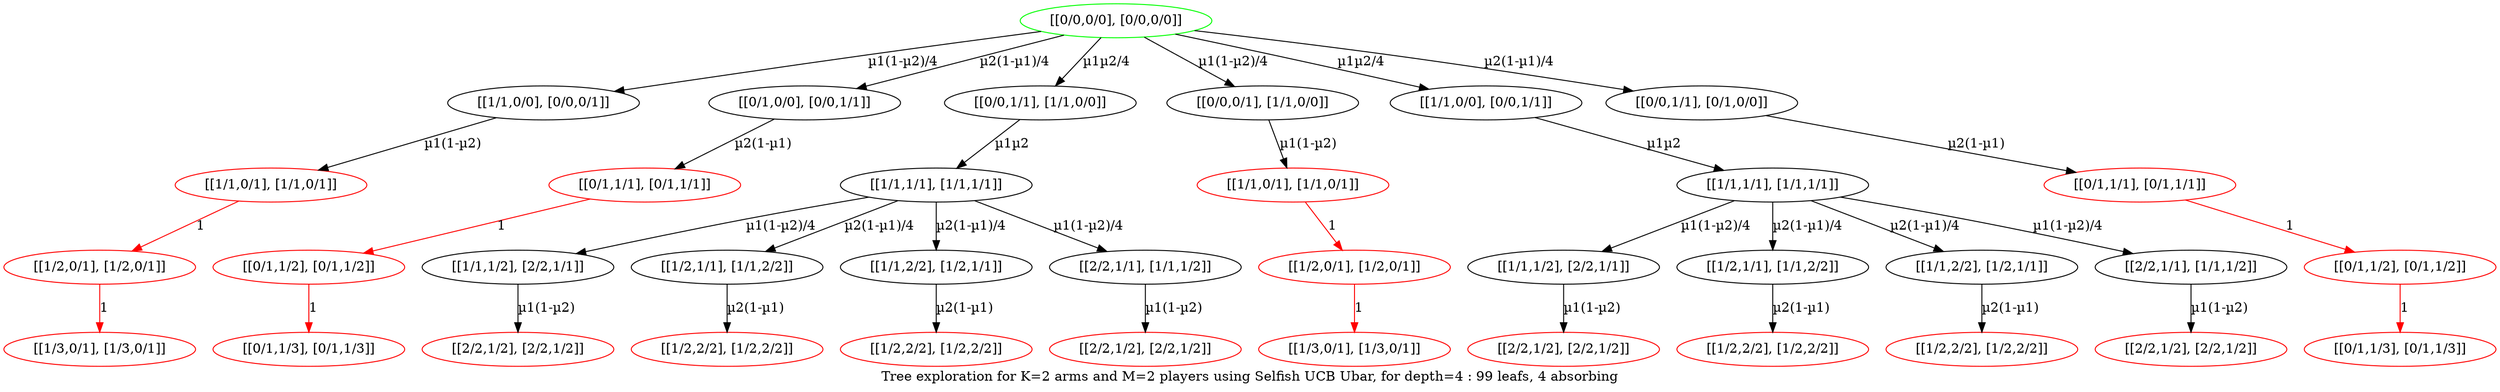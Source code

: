 digraph {
	overlap=false
	label="Tree exploration for K=2 arms and M=2 players using Selfish UCB Ubar, for depth=4 : 99 leafs, 4 absorbing"
	0 [label="[[0/0,0/0], [0/0,0/0]]" color=green]
	0 -> 1 [label="µ1(1-µ2)/4" color=black]
	0 -> 5 [label="µ2(1-µ1)/4" color=black]
	0 -> 6 [label="µ1µ2/4" color=black]
	0 -> 8 [label="µ1(1-µ2)/4" color=black]
	0 -> 9 [label="µ1µ2/4" color=black]
	0 -> 10 [label="µ2(1-µ1)/4" color=black]
	1 [label="[[1/1,0/0], [0/0,0/1]]"]
	1 -> 13 [label="µ1(1-µ2)" color=black]
	5 [label="[[0/1,0/0], [0/0,1/1]]"]
	5 -> 26 [label="µ2(1-µ1)" color=black]
	6 [label="[[0/0,1/1], [1/1,0/0]]"]
	6 -> 29 [label="µ1µ2" color=black]
	8 [label="[[0/0,0/1], [1/1,0/0]]"]
	8 -> 35 [label="µ1(1-µ2)" color=black]
	9 [label="[[1/1,0/0], [0/0,1/1]]"]
	9 -> 39 [label="µ1µ2" color=black]
	10 [label="[[0/0,1/1], [0/1,0/0]]"]
	10 -> 43 [label="µ2(1-µ1)" color=black]
	13 [label="[[1/1,0/1], [1/1,0/1]]" color=red]
	13 -> 60 [label=1 color=red]
	26 [label="[[0/1,1/1], [0/1,1/1]]" color=red]
	26 -> 139 [label=1 color=red]
	29 [label="[[1/1,1/1], [1/1,1/1]]"]
	29 -> 150 [label="µ1(1-µ2)/4" color=black]
	29 -> 153 [label="µ2(1-µ1)/4" color=black]
	29 -> 154 [label="µ2(1-µ1)/4" color=black]
	29 -> 155 [label="µ1(1-µ2)/4" color=black]
	35 [label="[[1/1,0/1], [1/1,0/1]]" color=red]
	35 -> 194 [label=1 color=red]
	39 [label="[[1/1,1/1], [1/1,1/1]]"]
	39 -> 209 [label="µ1(1-µ2)/4" color=black]
	39 -> 212 [label="µ2(1-µ1)/4" color=black]
	39 -> 213 [label="µ2(1-µ1)/4" color=black]
	39 -> 214 [label="µ1(1-µ2)/4" color=black]
	43 [label="[[0/1,1/1], [0/1,1/1]]" color=red]
	43 -> 239 [label=1 color=red]
	60 [label="[[1/2,0/1], [1/2,0/1]]" color=red]
	60 -> 275 [label=1 color=red]
	139 [label="[[0/1,1/2], [0/1,1/2]]" color=red]
	139 -> 480 [label=1 color=red]
	150 [label="[[1/1,1/2], [2/2,1/1]]"]
	150 -> 498 [label="µ1(1-µ2)" color=black]
	153 [label="[[1/2,1/1], [1/1,2/2]]"]
	153 -> 508 [label="µ2(1-µ1)" color=black]
	154 [label="[[1/1,2/2], [1/2,1/1]]"]
	154 -> 511 [label="µ2(1-µ1)" color=black]
	155 [label="[[2/2,1/1], [1/1,1/2]]"]
	155 -> 517 [label="µ1(1-µ2)" color=black]
	194 [label="[[1/2,0/1], [1/2,0/1]]" color=red]
	194 -> 607 [label=1 color=red]
	209 [label="[[1/1,1/2], [2/2,1/1]]"]
	209 -> 647 [label="µ1(1-µ2)" color=black]
	212 [label="[[1/2,1/1], [1/1,2/2]]"]
	212 -> 657 [label="µ2(1-µ1)" color=black]
	213 [label="[[1/1,2/2], [1/2,1/1]]"]
	213 -> 660 [label="µ2(1-µ1)" color=black]
	214 [label="[[2/2,1/1], [1/1,1/2]]"]
	214 -> 666 [label="µ1(1-µ2)" color=black]
	239 [label="[[0/1,1/2], [0/1,1/2]]" color=red]
	239 -> 724 [label=1 color=red]
	275 [label="[[1/3,0/1], [1/3,0/1]]" color=red]
	480 [label="[[0/1,1/3], [0/1,1/3]]" color=red]
	498 [label="[[2/2,1/2], [2/2,1/2]]" color=red]
	508 [label="[[1/2,2/2], [1/2,2/2]]" color=red]
	511 [label="[[1/2,2/2], [1/2,2/2]]" color=red]
	517 [label="[[2/2,1/2], [2/2,1/2]]" color=red]
	607 [label="[[1/3,0/1], [1/3,0/1]]" color=red]
	647 [label="[[2/2,1/2], [2/2,1/2]]" color=red]
	657 [label="[[1/2,2/2], [1/2,2/2]]" color=red]
	660 [label="[[1/2,2/2], [1/2,2/2]]" color=red]
	666 [label="[[2/2,1/2], [2/2,1/2]]" color=red]
	724 [label="[[0/1,1/3], [0/1,1/3]]" color=red]
}
